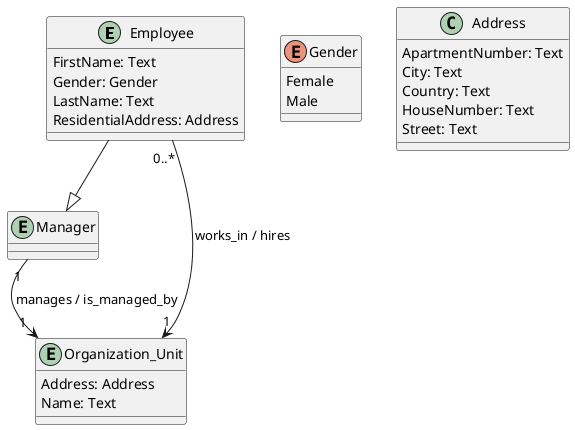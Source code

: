 @startuml

entity "Employee" {
    FirstName: Text
    Gender: Gender
    LastName: Text
    ResidentialAddress: Address
}

entity "Manager" {
}

entity "Organization_Unit" {
    Address: Address
    Name: Text
}

enum "Gender" {
    Female
    Male
}

class "Address" {
    ApartmentNumber: Text
    City: Text
    Country: Text
    HouseNumber: Text
    Street: Text
}

"Employee" "0..*" --> "1" "Organization_Unit" : "works_in / hires" 
"Employee" --|> "Manager" 
"Manager" "1" --> "1" "Organization_Unit" : "manages / is_managed_by" 

@enduml

